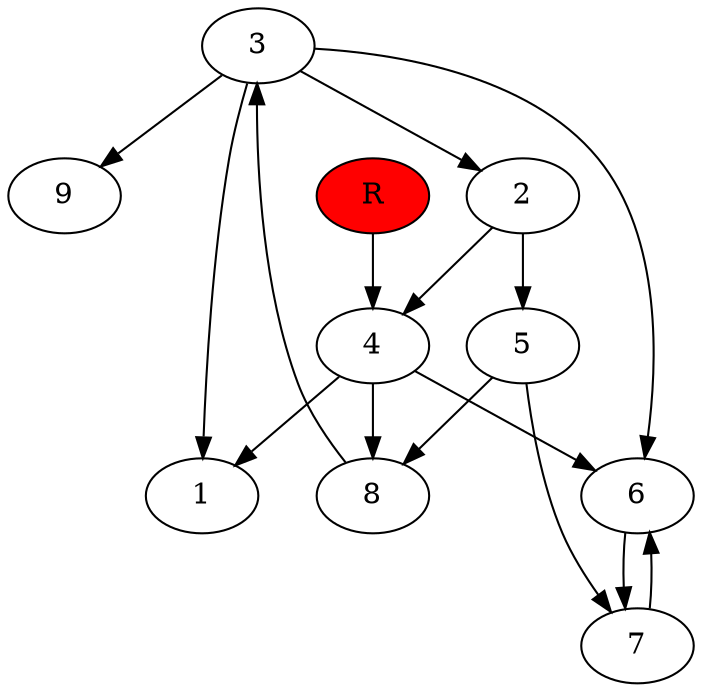 digraph prb69178 {
	1
	2
	3
	4
	5
	6
	7
	8
	R [fillcolor="#ff0000" style=filled]
	2 -> 4
	2 -> 5
	3 -> 1
	3 -> 2
	3 -> 6
	3 -> 9
	4 -> 1
	4 -> 6
	4 -> 8
	5 -> 7
	5 -> 8
	6 -> 7
	7 -> 6
	8 -> 3
	R -> 4
}

